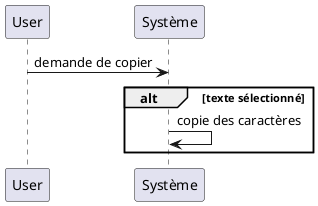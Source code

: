 @startuml

User->Système : demande de copier 
alt texte sélectionné
Système -> Système : copie des caractères 
end



@enduml